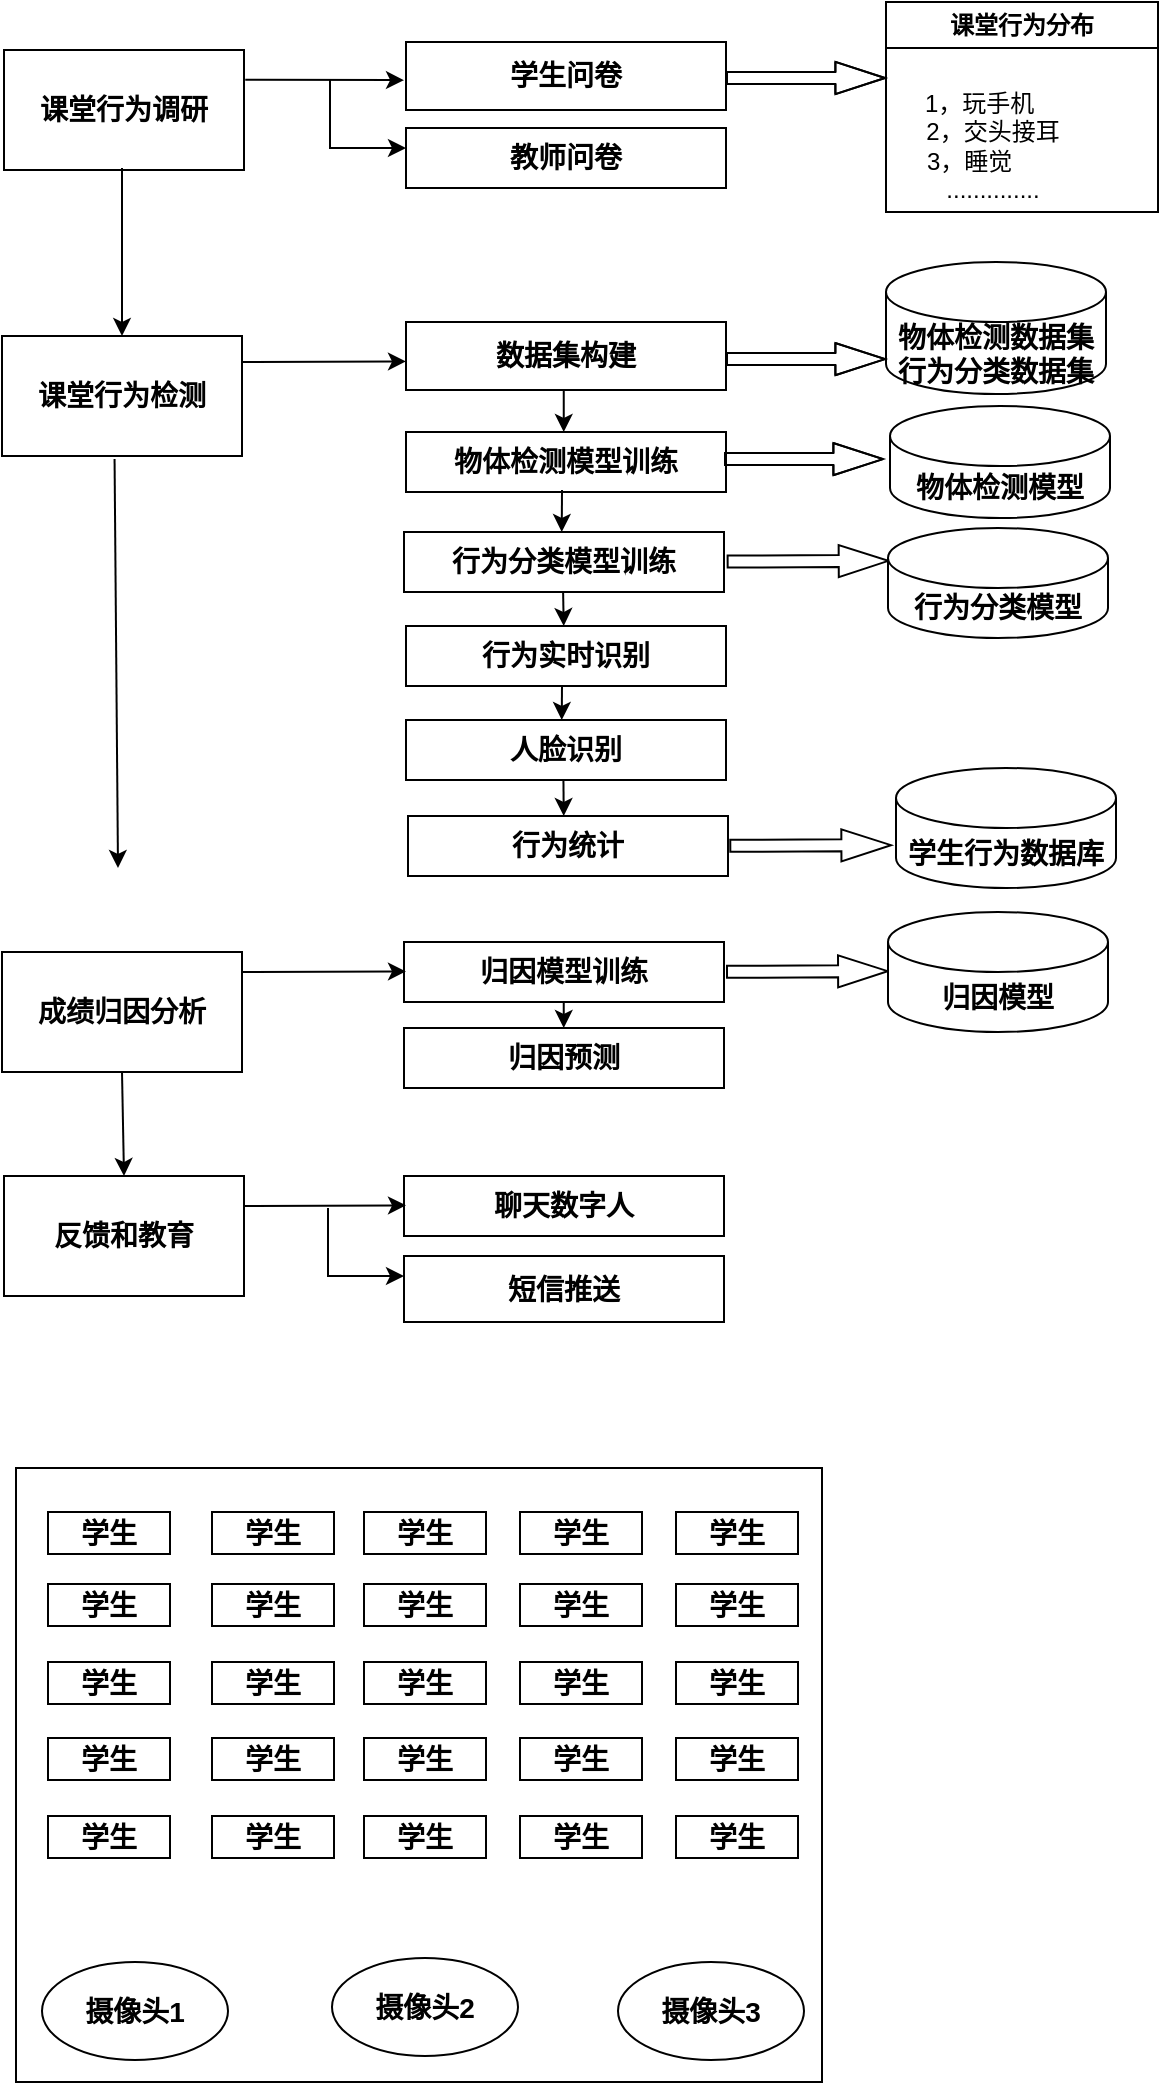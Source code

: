 <mxfile version="24.2.5" type="github">
  <diagram name="第 1 页" id="-u-DV1lfXEBN9TmRHup7">
    <mxGraphModel dx="1638" dy="627" grid="0" gridSize="10" guides="1" tooltips="1" connect="1" arrows="1" fold="1" page="1" pageScale="1" pageWidth="827" pageHeight="1169" math="0" shadow="0">
      <root>
        <mxCell id="0" />
        <mxCell id="1" parent="0" />
        <mxCell id="QccOVvW3JE7u90uyZqve-33" value="" style="rounded=0;whiteSpace=wrap;html=1;" parent="1" vertex="1">
          <mxGeometry x="125" y="812" width="403" height="307" as="geometry" />
        </mxCell>
        <mxCell id="0YlX4NZNZCxpl2N6hZSD-1" value="&lt;font style=&quot;font-size: 14px;&quot;&gt;&lt;b&gt;教师问卷&lt;/b&gt;&lt;/font&gt;" style="rounded=0;whiteSpace=wrap;html=1;" parent="1" vertex="1">
          <mxGeometry x="320" y="142" width="160" height="30" as="geometry" />
        </mxCell>
        <mxCell id="0YlX4NZNZCxpl2N6hZSD-2" value="&lt;font style=&quot;font-size: 14px;&quot;&gt;&lt;b&gt;课堂行为检测&lt;/b&gt;&lt;/font&gt;" style="rounded=0;whiteSpace=wrap;html=1;" parent="1" vertex="1">
          <mxGeometry x="118" y="246" width="120" height="60" as="geometry" />
        </mxCell>
        <mxCell id="0YlX4NZNZCxpl2N6hZSD-4" value="&lt;span style=&quot;font-size: 14px;&quot;&gt;&lt;b&gt;成绩归因分析&lt;/b&gt;&lt;/span&gt;" style="rounded=0;whiteSpace=wrap;html=1;" parent="1" vertex="1">
          <mxGeometry x="118" y="554" width="120" height="60" as="geometry" />
        </mxCell>
        <mxCell id="0YlX4NZNZCxpl2N6hZSD-5" value="&lt;font style=&quot;font-size: 14px;&quot;&gt;&lt;b&gt;课堂行为调研&lt;/b&gt;&lt;/font&gt;" style="rounded=0;whiteSpace=wrap;html=1;" parent="1" vertex="1">
          <mxGeometry x="119" y="103" width="120" height="60" as="geometry" />
        </mxCell>
        <mxCell id="0YlX4NZNZCxpl2N6hZSD-8" value="&lt;div&gt;&lt;font style=&quot;font-size: 14px;&quot;&gt;&lt;b&gt;物体检测数据集&lt;/b&gt;&lt;/font&gt;&lt;/div&gt;&lt;font style=&quot;font-size: 14px;&quot;&gt;&lt;b&gt;行为分类数据集&lt;/b&gt;&lt;/font&gt;" style="shape=cylinder3;whiteSpace=wrap;html=1;boundedLbl=1;backgroundOutline=1;size=15;" parent="1" vertex="1">
          <mxGeometry x="560" y="209" width="110" height="66" as="geometry" />
        </mxCell>
        <mxCell id="0YlX4NZNZCxpl2N6hZSD-9" value="&lt;font style=&quot;font-size: 14px;&quot;&gt;&lt;b&gt;学生问卷&lt;/b&gt;&lt;/font&gt;" style="rounded=0;whiteSpace=wrap;html=1;" parent="1" vertex="1">
          <mxGeometry x="320" y="99" width="160" height="34" as="geometry" />
        </mxCell>
        <mxCell id="0YlX4NZNZCxpl2N6hZSD-11" value="" style="shape=flexArrow;endArrow=classic;html=1;rounded=0;width=6;endWidth=9.091;endSize=7.936;" parent="1" edge="1">
          <mxGeometry width="50" height="50" relative="1" as="geometry">
            <mxPoint x="480" y="117" as="sourcePoint" />
            <mxPoint x="560" y="117" as="targetPoint" />
            <Array as="points">
              <mxPoint x="520" y="117" />
            </Array>
          </mxGeometry>
        </mxCell>
        <mxCell id="0YlX4NZNZCxpl2N6hZSD-12" value="" style="shape=flexArrow;endArrow=classic;html=1;rounded=0;width=6;endWidth=9.091;endSize=7.936;" parent="1" edge="1">
          <mxGeometry width="50" height="50" relative="1" as="geometry">
            <mxPoint x="480" y="257.55" as="sourcePoint" />
            <mxPoint x="560" y="257.55" as="targetPoint" />
            <Array as="points">
              <mxPoint x="520" y="257.55" />
            </Array>
          </mxGeometry>
        </mxCell>
        <mxCell id="0YlX4NZNZCxpl2N6hZSD-13" value="&lt;font style=&quot;font-size: 14px;&quot;&gt;&lt;b&gt;数据集构建&lt;/b&gt;&lt;/font&gt;" style="rounded=0;whiteSpace=wrap;html=1;" parent="1" vertex="1">
          <mxGeometry x="320" y="239" width="160" height="34" as="geometry" />
        </mxCell>
        <mxCell id="0YlX4NZNZCxpl2N6hZSD-14" value="&lt;font style=&quot;font-size: 14px;&quot;&gt;&lt;b&gt;物体检测模型训练&lt;/b&gt;&lt;/font&gt;" style="rounded=0;whiteSpace=wrap;html=1;" parent="1" vertex="1">
          <mxGeometry x="320" y="294" width="160" height="30" as="geometry" />
        </mxCell>
        <mxCell id="0YlX4NZNZCxpl2N6hZSD-15" value="&lt;font style=&quot;font-size: 14px;&quot;&gt;&lt;b&gt;行为实时识别&lt;/b&gt;&lt;/font&gt;" style="rounded=0;whiteSpace=wrap;html=1;" parent="1" vertex="1">
          <mxGeometry x="320" y="391" width="160" height="30" as="geometry" />
        </mxCell>
        <mxCell id="0YlX4NZNZCxpl2N6hZSD-16" value="&lt;font style=&quot;font-size: 14px;&quot;&gt;&lt;b&gt;物体检测模型&lt;/b&gt;&lt;/font&gt;" style="shape=cylinder3;whiteSpace=wrap;html=1;boundedLbl=1;backgroundOutline=1;size=15;" parent="1" vertex="1">
          <mxGeometry x="562" y="281" width="110" height="56" as="geometry" />
        </mxCell>
        <mxCell id="0YlX4NZNZCxpl2N6hZSD-17" value="" style="shape=flexArrow;endArrow=classic;html=1;rounded=0;width=6;endWidth=9.091;endSize=7.936;exitX=1.002;exitY=0.46;exitDx=0;exitDy=0;exitPerimeter=0;entryX=-0.003;entryY=0.524;entryDx=0;entryDy=0;entryPerimeter=0;" parent="1" edge="1">
          <mxGeometry width="50" height="50" relative="1" as="geometry">
            <mxPoint x="480.32" y="358.8" as="sourcePoint" />
            <mxPoint x="561.67" y="358.44" as="targetPoint" />
            <Array as="points" />
          </mxGeometry>
        </mxCell>
        <mxCell id="0YlX4NZNZCxpl2N6hZSD-27" value="&lt;font style=&quot;font-size: 14px;&quot;&gt;&lt;b&gt;短信推送&lt;/b&gt;&lt;/font&gt;" style="rounded=0;whiteSpace=wrap;html=1;" parent="1" vertex="1">
          <mxGeometry x="319" y="706" width="160" height="33" as="geometry" />
        </mxCell>
        <mxCell id="0YlX4NZNZCxpl2N6hZSD-28" value="&lt;font style=&quot;font-size: 14px;&quot;&gt;&lt;b&gt;归因模型训练&lt;/b&gt;&lt;/font&gt;" style="rounded=0;whiteSpace=wrap;html=1;" parent="1" vertex="1">
          <mxGeometry x="319" y="549" width="160" height="30" as="geometry" />
        </mxCell>
        <mxCell id="0YlX4NZNZCxpl2N6hZSD-29" value="&lt;span style=&quot;font-size: 14px;&quot;&gt;&lt;b&gt;归因预测&lt;/b&gt;&lt;/span&gt;" style="rounded=0;whiteSpace=wrap;html=1;" parent="1" vertex="1">
          <mxGeometry x="319" y="592" width="160" height="30" as="geometry" />
        </mxCell>
        <mxCell id="0YlX4NZNZCxpl2N6hZSD-31" value="&lt;font style=&quot;font-size: 14px;&quot;&gt;&lt;b&gt;反馈和教育&lt;/b&gt;&lt;/font&gt;" style="rounded=0;whiteSpace=wrap;html=1;" parent="1" vertex="1">
          <mxGeometry x="119" y="666" width="120" height="60" as="geometry" />
        </mxCell>
        <mxCell id="0YlX4NZNZCxpl2N6hZSD-32" value="&lt;font style=&quot;font-size: 14px;&quot;&gt;&lt;b&gt;行为统计&lt;/b&gt;&lt;/font&gt;" style="rounded=0;whiteSpace=wrap;html=1;" parent="1" vertex="1">
          <mxGeometry x="321" y="486" width="160" height="30" as="geometry" />
        </mxCell>
        <mxCell id="0YlX4NZNZCxpl2N6hZSD-34" value="&lt;font style=&quot;font-size: 14px;&quot;&gt;&lt;b&gt;聊天数字人&lt;/b&gt;&lt;/font&gt;" style="rounded=0;whiteSpace=wrap;html=1;" parent="1" vertex="1">
          <mxGeometry x="319" y="666" width="160" height="30" as="geometry" />
        </mxCell>
        <mxCell id="0YlX4NZNZCxpl2N6hZSD-40" value="" style="endArrow=classic;html=1;rounded=0;entryX=-0.004;entryY=0.673;entryDx=0;entryDy=0;entryPerimeter=0;" parent="1" edge="1">
          <mxGeometry width="50" height="50" relative="1" as="geometry">
            <mxPoint x="239.64" y="117.88" as="sourcePoint" />
            <mxPoint x="319" y="118.07" as="targetPoint" />
          </mxGeometry>
        </mxCell>
        <mxCell id="0YlX4NZNZCxpl2N6hZSD-41" value="" style="endArrow=classic;html=1;rounded=0;entryX=-0.004;entryY=0.673;entryDx=0;entryDy=0;entryPerimeter=0;exitX=1.004;exitY=0.217;exitDx=0;exitDy=0;exitPerimeter=0;" parent="1" source="0YlX4NZNZCxpl2N6hZSD-2" edge="1">
          <mxGeometry width="50" height="50" relative="1" as="geometry">
            <mxPoint x="240" y="259" as="sourcePoint" />
            <mxPoint x="320" y="258.71" as="targetPoint" />
          </mxGeometry>
        </mxCell>
        <mxCell id="0YlX4NZNZCxpl2N6hZSD-42" value="" style="endArrow=classic;html=1;rounded=0;entryX=-0.004;entryY=0.673;entryDx=0;entryDy=0;entryPerimeter=0;exitX=1.004;exitY=0.217;exitDx=0;exitDy=0;exitPerimeter=0;" parent="1" edge="1">
          <mxGeometry width="50" height="50" relative="1" as="geometry">
            <mxPoint x="238" y="564" as="sourcePoint" />
            <mxPoint x="320" y="563.71" as="targetPoint" />
          </mxGeometry>
        </mxCell>
        <mxCell id="0YlX4NZNZCxpl2N6hZSD-43" value="" style="endArrow=classic;html=1;rounded=0;entryX=-0.004;entryY=0.673;entryDx=0;entryDy=0;entryPerimeter=0;" parent="1" edge="1">
          <mxGeometry width="50" height="50" relative="1" as="geometry">
            <mxPoint x="239" y="681" as="sourcePoint" />
            <mxPoint x="320" y="680.68" as="targetPoint" />
          </mxGeometry>
        </mxCell>
        <mxCell id="0YlX4NZNZCxpl2N6hZSD-44" value="" style="endArrow=classic;html=1;rounded=0;exitX=0.492;exitY=0.99;exitDx=0;exitDy=0;exitPerimeter=0;" parent="1" edge="1" source="LBzuh_ba3nRSLltsU9My-5">
          <mxGeometry width="50" height="50" relative="1" as="geometry">
            <mxPoint x="398.87" y="473" as="sourcePoint" />
            <mxPoint x="398.87" y="486" as="targetPoint" />
          </mxGeometry>
        </mxCell>
        <mxCell id="0YlX4NZNZCxpl2N6hZSD-48" value="" style="endArrow=classic;html=1;rounded=0;exitX=0.493;exitY=0.998;exitDx=0;exitDy=0;exitPerimeter=0;" parent="1" edge="1" source="0YlX4NZNZCxpl2N6hZSD-13">
          <mxGeometry width="50" height="50" relative="1" as="geometry">
            <mxPoint x="398.87" y="281" as="sourcePoint" />
            <mxPoint x="398.87" y="294" as="targetPoint" />
          </mxGeometry>
        </mxCell>
        <mxCell id="0YlX4NZNZCxpl2N6hZSD-49" value="" style="endArrow=classic;html=1;rounded=0;exitX=0.491;exitY=1.007;exitDx=0;exitDy=0;exitPerimeter=0;" parent="1" edge="1">
          <mxGeometry width="50" height="50" relative="1" as="geometry">
            <mxPoint x="398.56" y="374.21" as="sourcePoint" />
            <mxPoint x="398.87" y="391" as="targetPoint" />
          </mxGeometry>
        </mxCell>
        <mxCell id="0YlX4NZNZCxpl2N6hZSD-52" value="" style="endArrow=classic;html=1;rounded=0;" parent="1" edge="1">
          <mxGeometry width="50" height="50" relative="1" as="geometry">
            <mxPoint x="398.87" y="579" as="sourcePoint" />
            <mxPoint x="398.87" y="592" as="targetPoint" />
          </mxGeometry>
        </mxCell>
        <mxCell id="0YlX4NZNZCxpl2N6hZSD-55" value="" style="endArrow=classic;html=1;rounded=0;exitX=0.469;exitY=1.025;exitDx=0;exitDy=0;entryX=0.5;entryY=0;entryDx=0;entryDy=0;exitPerimeter=0;" parent="1" source="0YlX4NZNZCxpl2N6hZSD-2" edge="1">
          <mxGeometry width="50" height="50" relative="1" as="geometry">
            <mxPoint x="176.0" y="377" as="sourcePoint" />
            <mxPoint x="176" y="512" as="targetPoint" />
          </mxGeometry>
        </mxCell>
        <mxCell id="0YlX4NZNZCxpl2N6hZSD-56" value="" style="endArrow=classic;html=1;rounded=0;exitX=0.5;exitY=1;exitDx=0;exitDy=0;entryX=0.5;entryY=0;entryDx=0;entryDy=0;" parent="1" source="0YlX4NZNZCxpl2N6hZSD-4" target="0YlX4NZNZCxpl2N6hZSD-31" edge="1">
          <mxGeometry width="50" height="50" relative="1" as="geometry">
            <mxPoint x="178.81" y="619" as="sourcePoint" />
            <mxPoint x="178.81" y="754" as="targetPoint" />
          </mxGeometry>
        </mxCell>
        <mxCell id="0YlX4NZNZCxpl2N6hZSD-57" value="" style="endArrow=classic;html=1;rounded=0;entryX=0.5;entryY=0;entryDx=0;entryDy=0;" parent="1" target="0YlX4NZNZCxpl2N6hZSD-2" edge="1">
          <mxGeometry width="50" height="50" relative="1" as="geometry">
            <mxPoint x="178" y="162" as="sourcePoint" />
            <mxPoint x="177.81" y="275" as="targetPoint" />
          </mxGeometry>
        </mxCell>
        <mxCell id="QccOVvW3JE7u90uyZqve-3" value="&lt;font style=&quot;font-size: 14px;&quot;&gt;&lt;b&gt;学生&lt;/b&gt;&lt;/font&gt;" style="rounded=0;whiteSpace=wrap;html=1;" parent="1" vertex="1">
          <mxGeometry x="141" y="834" width="61" height="21" as="geometry" />
        </mxCell>
        <mxCell id="QccOVvW3JE7u90uyZqve-4" value="&lt;font style=&quot;font-size: 14px;&quot;&gt;&lt;b&gt;学生&lt;/b&gt;&lt;/font&gt;" style="rounded=0;whiteSpace=wrap;html=1;" parent="1" vertex="1">
          <mxGeometry x="223" y="834" width="61" height="21" as="geometry" />
        </mxCell>
        <mxCell id="QccOVvW3JE7u90uyZqve-5" value="&lt;font style=&quot;font-size: 14px;&quot;&gt;&lt;span&gt;学生&lt;/span&gt;&lt;/font&gt;" style="rounded=0;whiteSpace=wrap;html=1;fontStyle=1" parent="1" vertex="1">
          <mxGeometry x="299" y="834" width="61" height="21" as="geometry" />
        </mxCell>
        <mxCell id="QccOVvW3JE7u90uyZqve-6" value="&lt;font style=&quot;font-size: 14px;&quot;&gt;&lt;span&gt;学生&lt;/span&gt;&lt;/font&gt;" style="rounded=0;whiteSpace=wrap;html=1;fontStyle=1" parent="1" vertex="1">
          <mxGeometry x="377" y="834" width="61" height="21" as="geometry" />
        </mxCell>
        <mxCell id="QccOVvW3JE7u90uyZqve-7" value="&lt;font style=&quot;font-size: 14px;&quot;&gt;&lt;span&gt;学生&lt;/span&gt;&lt;/font&gt;" style="rounded=0;whiteSpace=wrap;html=1;fontStyle=1" parent="1" vertex="1">
          <mxGeometry x="455" y="834" width="61" height="21" as="geometry" />
        </mxCell>
        <mxCell id="QccOVvW3JE7u90uyZqve-8" value="&lt;font style=&quot;font-size: 14px;&quot;&gt;&lt;b&gt;学生&lt;/b&gt;&lt;/font&gt;" style="rounded=0;whiteSpace=wrap;html=1;" parent="1" vertex="1">
          <mxGeometry x="141" y="870" width="61" height="21" as="geometry" />
        </mxCell>
        <mxCell id="QccOVvW3JE7u90uyZqve-9" value="&lt;font style=&quot;font-size: 14px;&quot;&gt;&lt;b&gt;学生&lt;/b&gt;&lt;/font&gt;" style="rounded=0;whiteSpace=wrap;html=1;" parent="1" vertex="1">
          <mxGeometry x="223" y="870" width="61" height="21" as="geometry" />
        </mxCell>
        <mxCell id="QccOVvW3JE7u90uyZqve-10" value="&lt;font style=&quot;font-size: 14px;&quot;&gt;&lt;span&gt;学生&lt;/span&gt;&lt;/font&gt;" style="rounded=0;whiteSpace=wrap;html=1;fontStyle=1" parent="1" vertex="1">
          <mxGeometry x="299" y="870" width="61" height="21" as="geometry" />
        </mxCell>
        <mxCell id="QccOVvW3JE7u90uyZqve-11" value="&lt;font style=&quot;font-size: 14px;&quot;&gt;&lt;span&gt;学生&lt;/span&gt;&lt;/font&gt;" style="rounded=0;whiteSpace=wrap;html=1;fontStyle=1" parent="1" vertex="1">
          <mxGeometry x="377" y="870" width="61" height="21" as="geometry" />
        </mxCell>
        <mxCell id="QccOVvW3JE7u90uyZqve-12" value="&lt;font style=&quot;font-size: 14px;&quot;&gt;&lt;span&gt;学生&lt;/span&gt;&lt;/font&gt;" style="rounded=0;whiteSpace=wrap;html=1;fontStyle=1" parent="1" vertex="1">
          <mxGeometry x="455" y="870" width="61" height="21" as="geometry" />
        </mxCell>
        <mxCell id="QccOVvW3JE7u90uyZqve-13" value="&lt;font style=&quot;font-size: 14px;&quot;&gt;&lt;b&gt;学生&lt;/b&gt;&lt;/font&gt;" style="rounded=0;whiteSpace=wrap;html=1;" parent="1" vertex="1">
          <mxGeometry x="141" y="909" width="61" height="21" as="geometry" />
        </mxCell>
        <mxCell id="QccOVvW3JE7u90uyZqve-14" value="&lt;font style=&quot;font-size: 14px;&quot;&gt;&lt;b&gt;学生&lt;/b&gt;&lt;/font&gt;" style="rounded=0;whiteSpace=wrap;html=1;" parent="1" vertex="1">
          <mxGeometry x="223" y="909" width="61" height="21" as="geometry" />
        </mxCell>
        <mxCell id="QccOVvW3JE7u90uyZqve-15" value="&lt;font style=&quot;font-size: 14px;&quot;&gt;&lt;span&gt;学生&lt;/span&gt;&lt;/font&gt;" style="rounded=0;whiteSpace=wrap;html=1;fontStyle=1" parent="1" vertex="1">
          <mxGeometry x="299" y="909" width="61" height="21" as="geometry" />
        </mxCell>
        <mxCell id="QccOVvW3JE7u90uyZqve-16" value="&lt;font style=&quot;font-size: 14px;&quot;&gt;&lt;span&gt;学生&lt;/span&gt;&lt;/font&gt;" style="rounded=0;whiteSpace=wrap;html=1;fontStyle=1" parent="1" vertex="1">
          <mxGeometry x="377" y="909" width="61" height="21" as="geometry" />
        </mxCell>
        <mxCell id="QccOVvW3JE7u90uyZqve-17" value="&lt;font style=&quot;font-size: 14px;&quot;&gt;&lt;span&gt;学生&lt;/span&gt;&lt;/font&gt;" style="rounded=0;whiteSpace=wrap;html=1;fontStyle=1" parent="1" vertex="1">
          <mxGeometry x="455" y="909" width="61" height="21" as="geometry" />
        </mxCell>
        <mxCell id="QccOVvW3JE7u90uyZqve-18" value="&lt;font style=&quot;font-size: 14px;&quot;&gt;&lt;b&gt;学生&lt;/b&gt;&lt;/font&gt;" style="rounded=0;whiteSpace=wrap;html=1;" parent="1" vertex="1">
          <mxGeometry x="141" y="947" width="61" height="21" as="geometry" />
        </mxCell>
        <mxCell id="QccOVvW3JE7u90uyZqve-19" value="&lt;font style=&quot;font-size: 14px;&quot;&gt;&lt;b&gt;学生&lt;/b&gt;&lt;/font&gt;" style="rounded=0;whiteSpace=wrap;html=1;" parent="1" vertex="1">
          <mxGeometry x="223" y="947" width="61" height="21" as="geometry" />
        </mxCell>
        <mxCell id="QccOVvW3JE7u90uyZqve-20" value="&lt;font style=&quot;font-size: 14px;&quot;&gt;&lt;span&gt;学生&lt;/span&gt;&lt;/font&gt;" style="rounded=0;whiteSpace=wrap;html=1;fontStyle=1" parent="1" vertex="1">
          <mxGeometry x="299" y="947" width="61" height="21" as="geometry" />
        </mxCell>
        <mxCell id="QccOVvW3JE7u90uyZqve-21" value="&lt;font style=&quot;font-size: 14px;&quot;&gt;&lt;span&gt;学生&lt;/span&gt;&lt;/font&gt;" style="rounded=0;whiteSpace=wrap;html=1;fontStyle=1" parent="1" vertex="1">
          <mxGeometry x="377" y="947" width="61" height="21" as="geometry" />
        </mxCell>
        <mxCell id="QccOVvW3JE7u90uyZqve-22" value="&lt;font style=&quot;font-size: 14px;&quot;&gt;&lt;span&gt;学生&lt;/span&gt;&lt;/font&gt;" style="rounded=0;whiteSpace=wrap;html=1;fontStyle=1" parent="1" vertex="1">
          <mxGeometry x="455" y="947" width="61" height="21" as="geometry" />
        </mxCell>
        <mxCell id="QccOVvW3JE7u90uyZqve-23" value="&lt;font style=&quot;font-size: 14px;&quot;&gt;&lt;b&gt;学生&lt;/b&gt;&lt;/font&gt;" style="rounded=0;whiteSpace=wrap;html=1;" parent="1" vertex="1">
          <mxGeometry x="141" y="986" width="61" height="21" as="geometry" />
        </mxCell>
        <mxCell id="QccOVvW3JE7u90uyZqve-24" value="&lt;font style=&quot;font-size: 14px;&quot;&gt;&lt;b&gt;学生&lt;/b&gt;&lt;/font&gt;" style="rounded=0;whiteSpace=wrap;html=1;" parent="1" vertex="1">
          <mxGeometry x="223" y="986" width="61" height="21" as="geometry" />
        </mxCell>
        <mxCell id="QccOVvW3JE7u90uyZqve-25" value="&lt;font style=&quot;font-size: 14px;&quot;&gt;&lt;span&gt;学生&lt;/span&gt;&lt;/font&gt;" style="rounded=0;whiteSpace=wrap;html=1;fontStyle=1" parent="1" vertex="1">
          <mxGeometry x="299" y="986" width="61" height="21" as="geometry" />
        </mxCell>
        <mxCell id="QccOVvW3JE7u90uyZqve-26" value="&lt;font style=&quot;font-size: 14px;&quot;&gt;&lt;span&gt;学生&lt;/span&gt;&lt;/font&gt;" style="rounded=0;whiteSpace=wrap;html=1;fontStyle=1" parent="1" vertex="1">
          <mxGeometry x="377" y="986" width="61" height="21" as="geometry" />
        </mxCell>
        <mxCell id="QccOVvW3JE7u90uyZqve-27" value="&lt;font style=&quot;font-size: 14px;&quot;&gt;&lt;span&gt;学生&lt;/span&gt;&lt;/font&gt;" style="rounded=0;whiteSpace=wrap;html=1;fontStyle=1" parent="1" vertex="1">
          <mxGeometry x="455" y="986" width="61" height="21" as="geometry" />
        </mxCell>
        <mxCell id="QccOVvW3JE7u90uyZqve-28" value="&lt;span style=&quot;font-size: 14px;&quot;&gt;&lt;b&gt;摄像头3&lt;/b&gt;&lt;/span&gt;" style="ellipse;whiteSpace=wrap;html=1;" parent="1" vertex="1">
          <mxGeometry x="426" y="1059" width="93" height="49" as="geometry" />
        </mxCell>
        <mxCell id="QccOVvW3JE7u90uyZqve-29" value="&lt;span style=&quot;font-size: 14px;&quot;&gt;&lt;b&gt;摄像头1&lt;/b&gt;&lt;/span&gt;" style="ellipse;whiteSpace=wrap;html=1;" parent="1" vertex="1">
          <mxGeometry x="138" y="1059" width="93" height="49" as="geometry" />
        </mxCell>
        <mxCell id="QccOVvW3JE7u90uyZqve-30" value="&lt;span style=&quot;font-size: 14px;&quot;&gt;&lt;b&gt;摄像头2&lt;/b&gt;&lt;/span&gt;" style="ellipse;whiteSpace=wrap;html=1;" parent="1" vertex="1">
          <mxGeometry x="283" y="1057" width="93" height="49" as="geometry" />
        </mxCell>
        <mxCell id="LBzuh_ba3nRSLltsU9My-1" value="课堂行为分布" style="swimlane;whiteSpace=wrap;html=1;" vertex="1" parent="1">
          <mxGeometry x="560" y="79" width="136" height="105" as="geometry" />
        </mxCell>
        <mxCell id="LBzuh_ba3nRSLltsU9My-2" value="1，玩手机&amp;nbsp; &amp;nbsp;&amp;nbsp;&lt;div&gt;2，交头接耳&lt;/div&gt;&lt;div&gt;3，睡觉&amp;nbsp; &amp;nbsp; &amp;nbsp; &amp;nbsp;&lt;/div&gt;&lt;div&gt;..............&lt;/div&gt;" style="text;html=1;align=center;verticalAlign=middle;resizable=0;points=[];autosize=1;strokeColor=none;fillColor=none;" vertex="1" parent="LBzuh_ba3nRSLltsU9My-1">
          <mxGeometry x="10" y="37" width="86" height="70" as="geometry" />
        </mxCell>
        <mxCell id="LBzuh_ba3nRSLltsU9My-3" value="&lt;span style=&quot;font-size: 14px;&quot;&gt;&lt;b&gt;学生行为数据库&lt;/b&gt;&lt;/span&gt;" style="shape=cylinder3;whiteSpace=wrap;html=1;boundedLbl=1;backgroundOutline=1;size=15;" vertex="1" parent="1">
          <mxGeometry x="565" y="462" width="110" height="60" as="geometry" />
        </mxCell>
        <mxCell id="LBzuh_ba3nRSLltsU9My-4" value="" style="shape=flexArrow;endArrow=classic;html=1;rounded=0;width=6;endWidth=9.091;endSize=7.936;exitX=1.002;exitY=0.46;exitDx=0;exitDy=0;exitPerimeter=0;entryX=-0.003;entryY=0.524;entryDx=0;entryDy=0;entryPerimeter=0;" edge="1" parent="1">
          <mxGeometry width="50" height="50" relative="1" as="geometry">
            <mxPoint x="480.0" y="563.93" as="sourcePoint" />
            <mxPoint x="561.35" y="563.57" as="targetPoint" />
            <Array as="points" />
          </mxGeometry>
        </mxCell>
        <mxCell id="LBzuh_ba3nRSLltsU9My-5" value="&lt;font style=&quot;font-size: 14px;&quot;&gt;&lt;b&gt;人脸识别&lt;/b&gt;&lt;/font&gt;" style="rounded=0;whiteSpace=wrap;html=1;" vertex="1" parent="1">
          <mxGeometry x="320" y="438" width="160" height="30" as="geometry" />
        </mxCell>
        <mxCell id="LBzuh_ba3nRSLltsU9My-6" value="" style="endArrow=classic;html=1;rounded=0;exitX=0.491;exitY=1.007;exitDx=0;exitDy=0;exitPerimeter=0;" edge="1" parent="1">
          <mxGeometry width="50" height="50" relative="1" as="geometry">
            <mxPoint x="398" y="421" as="sourcePoint" />
            <mxPoint x="397.87" y="438" as="targetPoint" />
          </mxGeometry>
        </mxCell>
        <mxCell id="LBzuh_ba3nRSLltsU9My-8" value="&lt;font style=&quot;font-size: 14px;&quot;&gt;&lt;b&gt;归因模型&lt;/b&gt;&lt;/font&gt;" style="shape=cylinder3;whiteSpace=wrap;html=1;boundedLbl=1;backgroundOutline=1;size=15;" vertex="1" parent="1">
          <mxGeometry x="561" y="534" width="110" height="60" as="geometry" />
        </mxCell>
        <mxCell id="LBzuh_ba3nRSLltsU9My-9" value="" style="shape=flexArrow;endArrow=classic;html=1;rounded=0;width=6;endWidth=9.091;endSize=7.936;exitX=1.002;exitY=0.46;exitDx=0;exitDy=0;exitPerimeter=0;entryX=-0.003;entryY=0.524;entryDx=0;entryDy=0;entryPerimeter=0;" edge="1" parent="1">
          <mxGeometry width="50" height="50" relative="1" as="geometry">
            <mxPoint x="481.65" y="500.93" as="sourcePoint" />
            <mxPoint x="563" y="500.57" as="targetPoint" />
            <Array as="points" />
          </mxGeometry>
        </mxCell>
        <mxCell id="LBzuh_ba3nRSLltsU9My-10" value="" style="endArrow=classic;html=1;rounded=0;" edge="1" parent="1">
          <mxGeometry width="50" height="50" relative="1" as="geometry">
            <mxPoint x="282" y="118" as="sourcePoint" />
            <mxPoint x="320" y="152" as="targetPoint" />
            <Array as="points">
              <mxPoint x="282" y="152" />
            </Array>
          </mxGeometry>
        </mxCell>
        <mxCell id="LBzuh_ba3nRSLltsU9My-11" value="" style="endArrow=classic;html=1;rounded=0;" edge="1" parent="1">
          <mxGeometry width="50" height="50" relative="1" as="geometry">
            <mxPoint x="281" y="682" as="sourcePoint" />
            <mxPoint x="319" y="716" as="targetPoint" />
            <Array as="points">
              <mxPoint x="281" y="716" />
            </Array>
          </mxGeometry>
        </mxCell>
        <mxCell id="LBzuh_ba3nRSLltsU9My-12" value="" style="shape=flexArrow;endArrow=classic;html=1;rounded=0;width=6;endWidth=9.091;endSize=7.936;" edge="1" parent="1">
          <mxGeometry width="50" height="50" relative="1" as="geometry">
            <mxPoint x="479" y="307.55" as="sourcePoint" />
            <mxPoint x="559" y="307.55" as="targetPoint" />
            <Array as="points">
              <mxPoint x="519" y="307.55" />
            </Array>
          </mxGeometry>
        </mxCell>
        <mxCell id="LBzuh_ba3nRSLltsU9My-13" value="&lt;font style=&quot;font-size: 14px;&quot;&gt;&lt;b&gt;行为分类模型训练&lt;/b&gt;&lt;/font&gt;" style="rounded=0;whiteSpace=wrap;html=1;" vertex="1" parent="1">
          <mxGeometry x="319" y="344" width="160" height="30" as="geometry" />
        </mxCell>
        <mxCell id="LBzuh_ba3nRSLltsU9My-14" value="&lt;font style=&quot;font-size: 14px;&quot;&gt;&lt;b&gt;行为分类模型&lt;/b&gt;&lt;/font&gt;" style="shape=cylinder3;whiteSpace=wrap;html=1;boundedLbl=1;backgroundOutline=1;size=15;" vertex="1" parent="1">
          <mxGeometry x="561" y="342" width="110" height="55" as="geometry" />
        </mxCell>
        <mxCell id="LBzuh_ba3nRSLltsU9My-16" value="" style="endArrow=classic;html=1;rounded=0;exitX=0.493;exitY=0.998;exitDx=0;exitDy=0;exitPerimeter=0;" edge="1" parent="1">
          <mxGeometry width="50" height="50" relative="1" as="geometry">
            <mxPoint x="398" y="323" as="sourcePoint" />
            <mxPoint x="397.87" y="344" as="targetPoint" />
          </mxGeometry>
        </mxCell>
      </root>
    </mxGraphModel>
  </diagram>
</mxfile>
